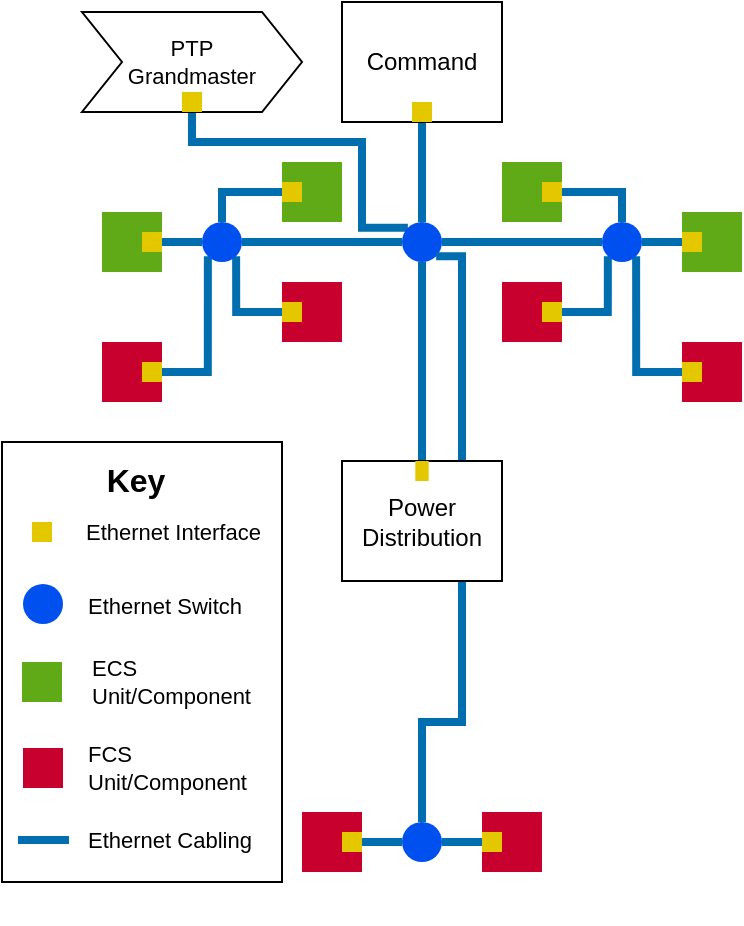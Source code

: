 <mxfile version="22.1.2" type="device">
  <diagram name="Page-1" id="j5I9t_vuzaasFnbNrQvz">
    <mxGraphModel dx="398" dy="241" grid="1" gridSize="10" guides="1" tooltips="1" connect="1" arrows="1" fold="1" page="1" pageScale="1" pageWidth="850" pageHeight="1100" math="0" shadow="0">
      <root>
        <mxCell id="0" />
        <mxCell id="1" parent="0" />
        <mxCell id="xxUHWKgeW6TAPrfkggR7-42" style="edgeStyle=orthogonalEdgeStyle;shape=connector;rounded=0;orthogonalLoop=1;jettySize=auto;html=1;entryX=1;entryY=1;entryDx=0;entryDy=0;labelBackgroundColor=default;strokeColor=#006EAF;strokeWidth=4;align=center;verticalAlign=middle;fontFamily=Helvetica;fontSize=11;fontColor=default;endArrow=none;endFill=0;fillColor=#1ba1e2;exitX=0;exitY=0.5;exitDx=0;exitDy=0;" parent="1" source="xxUHWKgeW6TAPrfkggR7-7" target="xxUHWKgeW6TAPrfkggR7-20" edge="1">
          <mxGeometry relative="1" as="geometry">
            <mxPoint x="520" y="350" as="sourcePoint" />
            <Array as="points">
              <mxPoint x="507" y="305" />
            </Array>
            <mxPoint x="510" y="330" as="targetPoint" />
          </mxGeometry>
        </mxCell>
        <mxCell id="xxUHWKgeW6TAPrfkggR7-44" style="edgeStyle=orthogonalEdgeStyle;shape=connector;rounded=0;orthogonalLoop=1;jettySize=auto;html=1;exitX=1;exitY=0.5;exitDx=0;exitDy=0;entryX=0;entryY=1;entryDx=0;entryDy=0;labelBackgroundColor=default;strokeColor=#006EAF;strokeWidth=4;align=center;verticalAlign=middle;fontFamily=Helvetica;fontSize=11;fontColor=default;endArrow=none;endFill=0;fillColor=#1ba1e2;" parent="1" source="xxUHWKgeW6TAPrfkggR7-52" target="xxUHWKgeW6TAPrfkggR7-19" edge="1">
          <mxGeometry relative="1" as="geometry">
            <Array as="points">
              <mxPoint x="293" y="305" />
            </Array>
            <mxPoint x="290" y="330" as="targetPoint" />
          </mxGeometry>
        </mxCell>
        <mxCell id="xxUHWKgeW6TAPrfkggR7-45" style="edgeStyle=orthogonalEdgeStyle;shape=connector;rounded=0;orthogonalLoop=1;jettySize=auto;html=1;exitX=0;exitY=0.5;exitDx=0;exitDy=0;entryX=1;entryY=1;entryDx=0;entryDy=0;labelBackgroundColor=default;strokeColor=#006EAF;strokeWidth=4;align=center;verticalAlign=middle;fontFamily=Helvetica;fontSize=11;fontColor=default;endArrow=none;endFill=0;fillColor=#1ba1e2;" parent="1" source="xxUHWKgeW6TAPrfkggR7-53" target="xxUHWKgeW6TAPrfkggR7-19" edge="1">
          <mxGeometry relative="1" as="geometry">
            <Array as="points">
              <mxPoint x="307" y="275" />
            </Array>
            <mxPoint x="310" y="330" as="targetPoint" />
          </mxGeometry>
        </mxCell>
        <mxCell id="xxUHWKgeW6TAPrfkggR7-43" style="edgeStyle=orthogonalEdgeStyle;shape=connector;rounded=0;orthogonalLoop=1;jettySize=auto;html=1;exitX=1;exitY=0.5;exitDx=0;exitDy=0;entryX=0;entryY=1;entryDx=0;entryDy=0;labelBackgroundColor=default;strokeColor=#006EAF;strokeWidth=4;align=center;verticalAlign=middle;fontFamily=Helvetica;fontSize=11;fontColor=default;endArrow=none;endFill=0;fillColor=#1ba1e2;" parent="1" source="xxUHWKgeW6TAPrfkggR7-10" target="xxUHWKgeW6TAPrfkggR7-20" edge="1">
          <mxGeometry relative="1" as="geometry">
            <Array as="points">
              <mxPoint x="493" y="275" />
            </Array>
            <mxPoint x="490" y="330" as="targetPoint" />
          </mxGeometry>
        </mxCell>
        <mxCell id="xxUHWKgeW6TAPrfkggR7-38" style="edgeStyle=orthogonalEdgeStyle;shape=connector;rounded=0;orthogonalLoop=1;jettySize=auto;html=1;exitX=0;exitY=0.5;exitDx=0;exitDy=0;entryX=0.5;entryY=0;entryDx=0;entryDy=0;labelBackgroundColor=default;strokeColor=#006EAF;strokeWidth=4;align=center;verticalAlign=middle;fontFamily=Helvetica;fontSize=11;fontColor=default;endArrow=none;endFill=0;fillColor=#1ba1e2;" parent="1" source="xxUHWKgeW6TAPrfkggR7-55" target="xxUHWKgeW6TAPrfkggR7-19" edge="1">
          <mxGeometry relative="1" as="geometry" />
        </mxCell>
        <mxCell id="xxUHWKgeW6TAPrfkggR7-37" style="edgeStyle=orthogonalEdgeStyle;shape=connector;rounded=0;orthogonalLoop=1;jettySize=auto;html=1;exitX=1;exitY=0.5;exitDx=0;exitDy=0;entryX=0.5;entryY=0;entryDx=0;entryDy=0;labelBackgroundColor=default;strokeColor=#006EAF;strokeWidth=4;align=center;verticalAlign=middle;fontFamily=Helvetica;fontSize=11;fontColor=default;endArrow=none;endFill=0;fillColor=#1ba1e2;" parent="1" source="xxUHWKgeW6TAPrfkggR7-56" target="xxUHWKgeW6TAPrfkggR7-20" edge="1">
          <mxGeometry relative="1" as="geometry" />
        </mxCell>
        <mxCell id="xxUHWKgeW6TAPrfkggR7-29" value="" style="edgeStyle=orthogonalEdgeStyle;shape=connector;rounded=0;orthogonalLoop=1;jettySize=auto;html=1;labelBackgroundColor=default;strokeColor=#006EAF;align=center;verticalAlign=middle;fontFamily=Helvetica;fontSize=11;fontColor=default;endArrow=none;endFill=0;fillColor=#1ba1e2;strokeWidth=4;" parent="1" source="xxUHWKgeW6TAPrfkggR7-16" target="xxUHWKgeW6TAPrfkggR7-26" edge="1">
          <mxGeometry relative="1" as="geometry" />
        </mxCell>
        <mxCell id="xxUHWKgeW6TAPrfkggR7-30" value="" style="edgeStyle=orthogonalEdgeStyle;shape=connector;rounded=0;orthogonalLoop=1;jettySize=auto;html=1;labelBackgroundColor=default;strokeColor=#006EAF;strokeWidth=4;align=center;verticalAlign=middle;fontFamily=Helvetica;fontSize=11;fontColor=default;endArrow=none;endFill=0;fillColor=#1ba1e2;" parent="1" source="xxUHWKgeW6TAPrfkggR7-17" target="xxUHWKgeW6TAPrfkggR7-26" edge="1">
          <mxGeometry relative="1" as="geometry" />
        </mxCell>
        <mxCell id="QChSWOxtYG-T92R76oFq-7" style="edgeStyle=orthogonalEdgeStyle;shape=connector;rounded=0;orthogonalLoop=1;jettySize=auto;html=1;exitX=1;exitY=0.5;exitDx=0;exitDy=0;entryX=0;entryY=0.5;entryDx=0;entryDy=0;labelBackgroundColor=default;strokeColor=#006EAF;strokeWidth=4;align=center;verticalAlign=middle;fontFamily=Helvetica;fontSize=11;fontColor=default;endArrow=none;endFill=0;fillColor=#1ba1e2;" parent="1" source="xxUHWKgeW6TAPrfkggR7-19" target="xxUHWKgeW6TAPrfkggR7-24" edge="1">
          <mxGeometry relative="1" as="geometry" />
        </mxCell>
        <mxCell id="QChSWOxtYG-T92R76oFq-12" style="edgeStyle=orthogonalEdgeStyle;shape=connector;rounded=0;orthogonalLoop=1;jettySize=auto;html=1;exitX=0;exitY=0.5;exitDx=0;exitDy=0;entryX=1;entryY=0.5;entryDx=0;entryDy=0;labelBackgroundColor=default;strokeColor=#006EAF;strokeWidth=4;align=center;verticalAlign=middle;fontFamily=Helvetica;fontSize=11;fontColor=default;endArrow=none;endFill=0;fillColor=#1ba1e2;" parent="1" source="xxUHWKgeW6TAPrfkggR7-19" target="xxUHWKgeW6TAPrfkggR7-54" edge="1">
          <mxGeometry relative="1" as="geometry" />
        </mxCell>
        <mxCell id="xxUHWKgeW6TAPrfkggR7-19" value="" style="ellipse;whiteSpace=wrap;html=1;aspect=fixed;fillColor=#0050ef;fontColor=#ffffff;strokeColor=none;" parent="1" vertex="1">
          <mxGeometry x="290" y="230" width="20" height="20" as="geometry" />
        </mxCell>
        <mxCell id="QChSWOxtYG-T92R76oFq-10" style="edgeStyle=orthogonalEdgeStyle;shape=connector;rounded=0;orthogonalLoop=1;jettySize=auto;html=1;exitX=1;exitY=0.5;exitDx=0;exitDy=0;entryX=0;entryY=0.5;entryDx=0;entryDy=0;labelBackgroundColor=default;strokeColor=#006EAF;strokeWidth=4;align=center;verticalAlign=middle;fontFamily=Helvetica;fontSize=11;fontColor=default;endArrow=none;endFill=0;fillColor=#1ba1e2;" parent="1" source="xxUHWKgeW6TAPrfkggR7-20" target="xxUHWKgeW6TAPrfkggR7-57" edge="1">
          <mxGeometry relative="1" as="geometry" />
        </mxCell>
        <mxCell id="QChSWOxtYG-T92R76oFq-13" style="edgeStyle=orthogonalEdgeStyle;shape=connector;rounded=0;orthogonalLoop=1;jettySize=auto;html=1;exitX=0;exitY=0.5;exitDx=0;exitDy=0;entryX=1;entryY=0.5;entryDx=0;entryDy=0;labelBackgroundColor=default;strokeColor=#006EAF;strokeWidth=4;align=center;verticalAlign=middle;fontFamily=Helvetica;fontSize=11;fontColor=default;endArrow=none;endFill=0;fillColor=#1ba1e2;" parent="1" source="xxUHWKgeW6TAPrfkggR7-20" target="xxUHWKgeW6TAPrfkggR7-24" edge="1">
          <mxGeometry relative="1" as="geometry" />
        </mxCell>
        <mxCell id="xxUHWKgeW6TAPrfkggR7-20" value="" style="ellipse;whiteSpace=wrap;html=1;aspect=fixed;fillColor=#0050ef;fontColor=#ffffff;strokeColor=none;" parent="1" vertex="1">
          <mxGeometry x="490" y="230" width="20" height="20" as="geometry" />
        </mxCell>
        <mxCell id="xxUHWKgeW6TAPrfkggR7-68" style="edgeStyle=orthogonalEdgeStyle;shape=connector;rounded=0;orthogonalLoop=1;jettySize=auto;html=1;exitX=0.5;exitY=0;exitDx=0;exitDy=0;entryX=0.5;entryY=1;entryDx=0;entryDy=0;labelBackgroundColor=default;strokeColor=#006EAF;strokeWidth=4;align=center;verticalAlign=middle;fontFamily=Helvetica;fontSize=11;fontColor=default;endArrow=none;endFill=0;fillColor=#1ba1e2;" parent="1" source="xxUHWKgeW6TAPrfkggR7-24" target="xxUHWKgeW6TAPrfkggR7-2" edge="1">
          <mxGeometry relative="1" as="geometry" />
        </mxCell>
        <mxCell id="QChSWOxtYG-T92R76oFq-5" style="edgeStyle=orthogonalEdgeStyle;shape=connector;rounded=0;orthogonalLoop=1;jettySize=auto;html=1;exitX=0;exitY=0;exitDx=0;exitDy=0;entryX=0.5;entryY=1;entryDx=0;entryDy=0;labelBackgroundColor=default;strokeColor=#006EAF;strokeWidth=4;align=center;verticalAlign=middle;fontFamily=Helvetica;fontSize=11;fontColor=default;endArrow=none;endFill=0;fillColor=#1ba1e2;" parent="1" source="xxUHWKgeW6TAPrfkggR7-24" target="QChSWOxtYG-T92R76oFq-2" edge="1">
          <mxGeometry relative="1" as="geometry">
            <Array as="points">
              <mxPoint x="370" y="233" />
              <mxPoint x="370" y="190" />
              <mxPoint x="285" y="190" />
            </Array>
          </mxGeometry>
        </mxCell>
        <mxCell id="xxUHWKgeW6TAPrfkggR7-24" value="" style="ellipse;whiteSpace=wrap;html=1;aspect=fixed;fillColor=#0050ef;fontColor=#ffffff;strokeColor=none;" parent="1" vertex="1">
          <mxGeometry x="390" y="230" width="20" height="20" as="geometry" />
        </mxCell>
        <mxCell id="QChSWOxtYG-T92R76oFq-6" style="edgeStyle=orthogonalEdgeStyle;shape=connector;rounded=0;orthogonalLoop=1;jettySize=auto;html=1;exitX=0.5;exitY=0;exitDx=0;exitDy=0;entryX=1;entryY=1;entryDx=0;entryDy=0;labelBackgroundColor=default;strokeColor=#006EAF;strokeWidth=4;align=center;verticalAlign=middle;fontFamily=Helvetica;fontSize=11;fontColor=default;endArrow=none;endFill=0;fillColor=#1ba1e2;" parent="1" source="xxUHWKgeW6TAPrfkggR7-26" target="xxUHWKgeW6TAPrfkggR7-24" edge="1">
          <mxGeometry relative="1" as="geometry">
            <Array as="points">
              <mxPoint x="400" y="480" />
              <mxPoint x="420" y="480" />
              <mxPoint x="420" y="247" />
            </Array>
          </mxGeometry>
        </mxCell>
        <mxCell id="xxUHWKgeW6TAPrfkggR7-26" value="" style="ellipse;whiteSpace=wrap;html=1;aspect=fixed;fillColor=#0050ef;fontColor=#ffffff;strokeColor=none;" parent="1" vertex="1">
          <mxGeometry x="390" y="530" width="20" height="20" as="geometry" />
        </mxCell>
        <mxCell id="xxUHWKgeW6TAPrfkggR7-90" value="" style="group;align=left;" parent="1" vertex="1" connectable="0">
          <mxGeometry x="190" y="340" width="140" height="241" as="geometry" />
        </mxCell>
        <mxCell id="xxUHWKgeW6TAPrfkggR7-72" value="" style="whiteSpace=wrap;html=1;fontFamily=Helvetica;fontSize=11;fontColor=default;" parent="xxUHWKgeW6TAPrfkggR7-90" vertex="1">
          <mxGeometry width="140" height="220" as="geometry" />
        </mxCell>
        <mxCell id="xxUHWKgeW6TAPrfkggR7-83" value="" style="group" parent="xxUHWKgeW6TAPrfkggR7-90" vertex="1" connectable="0">
          <mxGeometry x="15" y="30" width="115" height="30" as="geometry" />
        </mxCell>
        <mxCell id="xxUHWKgeW6TAPrfkggR7-74" value="" style="whiteSpace=wrap;html=1;fontFamily=Helvetica;fontSize=11;fontColor=#000000;fillColor=#e3c800;strokeColor=none;" parent="xxUHWKgeW6TAPrfkggR7-83" vertex="1">
          <mxGeometry y="10" width="10" height="10" as="geometry" />
        </mxCell>
        <mxCell id="xxUHWKgeW6TAPrfkggR7-81" value="Ethernet Interface" style="text;strokeColor=none;align=left;fillColor=none;html=1;verticalAlign=middle;whiteSpace=wrap;rounded=0;fontSize=11;fontFamily=Helvetica;fontColor=default;" parent="xxUHWKgeW6TAPrfkggR7-83" vertex="1">
          <mxGeometry x="25" width="90" height="30" as="geometry" />
        </mxCell>
        <mxCell id="xxUHWKgeW6TAPrfkggR7-73" value="&lt;b style=&quot;font-size: 16px;&quot;&gt;Key&lt;/b&gt;" style="text;strokeColor=none;align=center;fillColor=none;html=1;verticalAlign=middle;whiteSpace=wrap;rounded=0;fontSize=16;fontFamily=Helvetica;fontColor=default;" parent="xxUHWKgeW6TAPrfkggR7-83" vertex="1">
          <mxGeometry x="32" y="-21" width="40" height="20" as="geometry" />
        </mxCell>
        <mxCell id="xxUHWKgeW6TAPrfkggR7-84" value="" style="group;align=left;" parent="xxUHWKgeW6TAPrfkggR7-90" vertex="1" connectable="0">
          <mxGeometry x="10.5" y="148" width="120" height="30" as="geometry" />
        </mxCell>
        <mxCell id="xxUHWKgeW6TAPrfkggR7-76" value="" style="whiteSpace=wrap;html=1;aspect=fixed;fillColor=#C7002D;fontColor=#ffffff;strokeColor=none;" parent="xxUHWKgeW6TAPrfkggR7-84" vertex="1">
          <mxGeometry y="5" width="20" height="20" as="geometry" />
        </mxCell>
        <mxCell id="xxUHWKgeW6TAPrfkggR7-82" value="FCS Unit/Component" style="text;strokeColor=none;align=left;fillColor=none;html=1;verticalAlign=middle;whiteSpace=wrap;rounded=0;fontSize=11;fontFamily=Helvetica;fontColor=default;" parent="xxUHWKgeW6TAPrfkggR7-84" vertex="1">
          <mxGeometry x="30" width="90" height="30" as="geometry" />
        </mxCell>
        <mxCell id="xxUHWKgeW6TAPrfkggR7-87" value="" style="group" parent="xxUHWKgeW6TAPrfkggR7-90" vertex="1" connectable="0">
          <mxGeometry x="10" y="105" width="130" height="30" as="geometry" />
        </mxCell>
        <mxCell id="xxUHWKgeW6TAPrfkggR7-78" value="" style="whiteSpace=wrap;html=1;aspect=fixed;fillColor=#60a917;fontColor=#ffffff;strokeColor=none;" parent="xxUHWKgeW6TAPrfkggR7-87" vertex="1">
          <mxGeometry y="5" width="20" height="20" as="geometry" />
        </mxCell>
        <mxCell id="xxUHWKgeW6TAPrfkggR7-86" value="ECS Unit/Component" style="text;strokeColor=none;align=left;fillColor=none;html=1;verticalAlign=middle;whiteSpace=wrap;rounded=0;fontSize=11;fontFamily=Helvetica;fontColor=default;" parent="xxUHWKgeW6TAPrfkggR7-87" vertex="1">
          <mxGeometry x="33" width="85" height="30" as="geometry" />
        </mxCell>
        <mxCell id="xxUHWKgeW6TAPrfkggR7-89" value="" style="group" parent="xxUHWKgeW6TAPrfkggR7-90" vertex="1" connectable="0">
          <mxGeometry x="10.5" y="67" width="120" height="30" as="geometry" />
        </mxCell>
        <mxCell id="xxUHWKgeW6TAPrfkggR7-79" value="" style="ellipse;whiteSpace=wrap;html=1;aspect=fixed;fillColor=#0050ef;fontColor=#ffffff;strokeColor=none;" parent="xxUHWKgeW6TAPrfkggR7-89" vertex="1">
          <mxGeometry y="4" width="20" height="20" as="geometry" />
        </mxCell>
        <mxCell id="xxUHWKgeW6TAPrfkggR7-88" value="Ethernet Switch" style="text;strokeColor=none;align=left;fillColor=none;html=1;verticalAlign=middle;whiteSpace=wrap;rounded=0;fontSize=11;fontFamily=Helvetica;fontColor=default;" parent="xxUHWKgeW6TAPrfkggR7-89" vertex="1">
          <mxGeometry x="30" width="90" height="30" as="geometry" />
        </mxCell>
        <mxCell id="xxUHWKgeW6TAPrfkggR7-104" value="" style="group" parent="xxUHWKgeW6TAPrfkggR7-90" vertex="1" connectable="0">
          <mxGeometry x="31.5" y="184" width="99" height="30" as="geometry" />
        </mxCell>
        <mxCell id="xxUHWKgeW6TAPrfkggR7-102" value="Ethernet Cabling" style="text;strokeColor=none;align=left;fillColor=none;html=1;verticalAlign=middle;whiteSpace=wrap;rounded=0;fontSize=11;fontFamily=Helvetica;fontColor=default;" parent="xxUHWKgeW6TAPrfkggR7-104" vertex="1">
          <mxGeometry x="9" width="90" height="30" as="geometry" />
        </mxCell>
        <mxCell id="xxUHWKgeW6TAPrfkggR7-103" value="" style="edgeStyle=orthogonalEdgeStyle;shape=connector;rounded=0;orthogonalLoop=1;jettySize=auto;html=1;labelBackgroundColor=default;strokeColor=#006EAF;strokeWidth=4;align=center;verticalAlign=middle;fontFamily=Helvetica;fontSize=11;fontColor=default;endArrow=none;endFill=0;fillColor=#1ba1e2;" parent="xxUHWKgeW6TAPrfkggR7-104" edge="1">
          <mxGeometry relative="1" as="geometry">
            <mxPoint x="-23.5" y="15.03" as="sourcePoint" />
            <mxPoint x="2" y="14.97" as="targetPoint" />
            <Array as="points">
              <mxPoint y="14.97" />
            </Array>
          </mxGeometry>
        </mxCell>
        <mxCell id="xxUHWKgeW6TAPrfkggR7-99" style="edgeStyle=orthogonalEdgeStyle;shape=connector;rounded=0;orthogonalLoop=1;jettySize=auto;html=1;exitX=0.5;exitY=1;exitDx=0;exitDy=0;entryX=0.5;entryY=0;entryDx=0;entryDy=0;labelBackgroundColor=default;strokeColor=#006EAF;strokeWidth=4;align=center;verticalAlign=middle;fontFamily=Helvetica;fontSize=11;fontColor=default;endArrow=none;endFill=0;fillColor=#1ba1e2;" parent="1" source="xxUHWKgeW6TAPrfkggR7-24" target="xxUHWKgeW6TAPrfkggR7-92" edge="1">
          <mxGeometry relative="1" as="geometry" />
        </mxCell>
        <mxCell id="xxUHWKgeW6TAPrfkggR7-106" value="" style="group" parent="1" vertex="1" connectable="0">
          <mxGeometry x="360" y="349.5" width="80" height="60" as="geometry" />
        </mxCell>
        <mxCell id="xxUHWKgeW6TAPrfkggR7-5" value="Power Distribution" style="whiteSpace=wrap;html=1;" parent="xxUHWKgeW6TAPrfkggR7-106" vertex="1">
          <mxGeometry width="80" height="60" as="geometry" />
        </mxCell>
        <mxCell id="xxUHWKgeW6TAPrfkggR7-92" value="" style="whiteSpace=wrap;html=1;fontFamily=Helvetica;fontSize=11;fontColor=#000000;fillColor=#e3c800;strokeColor=none;" parent="xxUHWKgeW6TAPrfkggR7-106" vertex="1">
          <mxGeometry x="36.667" width="6.667" height="10" as="geometry" />
        </mxCell>
        <mxCell id="xxUHWKgeW6TAPrfkggR7-107" value="" style="group" parent="1" vertex="1" connectable="0">
          <mxGeometry x="430" y="525" width="30" height="30" as="geometry" />
        </mxCell>
        <mxCell id="xxUHWKgeW6TAPrfkggR7-16" value="" style="whiteSpace=wrap;html=1;aspect=fixed;fillColor=#C7002D;fontColor=#ffffff;strokeColor=none;" parent="xxUHWKgeW6TAPrfkggR7-107" vertex="1">
          <mxGeometry width="30" height="30" as="geometry" />
        </mxCell>
        <mxCell id="xxUHWKgeW6TAPrfkggR7-49" value="" style="whiteSpace=wrap;html=1;fontFamily=Helvetica;fontSize=11;fontColor=#000000;fillColor=#e3c800;strokeColor=none;" parent="xxUHWKgeW6TAPrfkggR7-107" vertex="1">
          <mxGeometry y="10" width="10" height="10" as="geometry" />
        </mxCell>
        <mxCell id="xxUHWKgeW6TAPrfkggR7-108" value="" style="group" parent="1" vertex="1" connectable="0">
          <mxGeometry x="340" y="525" width="30" height="30" as="geometry" />
        </mxCell>
        <mxCell id="xxUHWKgeW6TAPrfkggR7-17" value="" style="whiteSpace=wrap;html=1;aspect=fixed;fillColor=#C7002D;fontColor=#ffffff;strokeColor=none;" parent="xxUHWKgeW6TAPrfkggR7-108" vertex="1">
          <mxGeometry width="30" height="30" as="geometry" />
        </mxCell>
        <mxCell id="xxUHWKgeW6TAPrfkggR7-51" value="" style="whiteSpace=wrap;html=1;fontFamily=Helvetica;fontSize=11;fontColor=#000000;fillColor=#e3c800;strokeColor=none;" parent="xxUHWKgeW6TAPrfkggR7-108" vertex="1">
          <mxGeometry x="20" y="10" width="10" height="10" as="geometry" />
        </mxCell>
        <mxCell id="xxUHWKgeW6TAPrfkggR7-109" value="" style="group" parent="1" vertex="1" connectable="0">
          <mxGeometry x="530" y="225" width="30" height="30" as="geometry" />
        </mxCell>
        <mxCell id="xxUHWKgeW6TAPrfkggR7-13" value="" style="whiteSpace=wrap;html=1;aspect=fixed;fillColor=#60a917;fontColor=#ffffff;strokeColor=none;" parent="xxUHWKgeW6TAPrfkggR7-109" vertex="1">
          <mxGeometry width="30" height="30" as="geometry" />
        </mxCell>
        <mxCell id="xxUHWKgeW6TAPrfkggR7-57" value="" style="whiteSpace=wrap;html=1;fontFamily=Helvetica;fontSize=11;fontColor=#000000;fillColor=#e3c800;strokeColor=none;" parent="xxUHWKgeW6TAPrfkggR7-109" vertex="1">
          <mxGeometry y="10" width="10" height="10" as="geometry" />
        </mxCell>
        <mxCell id="xxUHWKgeW6TAPrfkggR7-110" value="" style="group" parent="1" vertex="1" connectable="0">
          <mxGeometry x="440" y="200" width="30" height="30" as="geometry" />
        </mxCell>
        <mxCell id="xxUHWKgeW6TAPrfkggR7-14" value="" style="whiteSpace=wrap;html=1;aspect=fixed;fillColor=#60a917;fontColor=#ffffff;strokeColor=none;" parent="xxUHWKgeW6TAPrfkggR7-110" vertex="1">
          <mxGeometry width="30" height="30" as="geometry" />
        </mxCell>
        <mxCell id="xxUHWKgeW6TAPrfkggR7-56" value="" style="whiteSpace=wrap;html=1;fontFamily=Helvetica;fontSize=11;fontColor=#000000;fillColor=#e3c800;strokeColor=none;" parent="xxUHWKgeW6TAPrfkggR7-110" vertex="1">
          <mxGeometry x="20" y="10" width="10" height="10" as="geometry" />
        </mxCell>
        <mxCell id="xxUHWKgeW6TAPrfkggR7-111" value="" style="group" parent="1" vertex="1" connectable="0">
          <mxGeometry x="330" y="200" width="30" height="30" as="geometry" />
        </mxCell>
        <mxCell id="xxUHWKgeW6TAPrfkggR7-12" value="" style="whiteSpace=wrap;html=1;aspect=fixed;fillColor=#60a917;fontColor=#ffffff;strokeColor=none;" parent="xxUHWKgeW6TAPrfkggR7-111" vertex="1">
          <mxGeometry width="30" height="30" as="geometry" />
        </mxCell>
        <mxCell id="xxUHWKgeW6TAPrfkggR7-55" value="" style="whiteSpace=wrap;html=1;fontFamily=Helvetica;fontSize=11;fontColor=#000000;fillColor=#e3c800;strokeColor=none;" parent="xxUHWKgeW6TAPrfkggR7-111" vertex="1">
          <mxGeometry y="10" width="10" height="10" as="geometry" />
        </mxCell>
        <mxCell id="xxUHWKgeW6TAPrfkggR7-112" value="" style="group" parent="1" vertex="1" connectable="0">
          <mxGeometry x="240" y="225" width="30" height="30" as="geometry" />
        </mxCell>
        <mxCell id="xxUHWKgeW6TAPrfkggR7-15" value="" style="whiteSpace=wrap;html=1;aspect=fixed;fillColor=#60a917;fontColor=#ffffff;strokeColor=none;" parent="xxUHWKgeW6TAPrfkggR7-112" vertex="1">
          <mxGeometry width="30" height="30" as="geometry" />
        </mxCell>
        <mxCell id="xxUHWKgeW6TAPrfkggR7-54" value="" style="whiteSpace=wrap;html=1;fontFamily=Helvetica;fontSize=11;fontColor=#000000;fillColor=#e3c800;strokeColor=none;" parent="xxUHWKgeW6TAPrfkggR7-112" vertex="1">
          <mxGeometry x="20" y="10" width="10" height="10" as="geometry" />
        </mxCell>
        <mxCell id="xxUHWKgeW6TAPrfkggR7-113" value="" style="group" parent="1" vertex="1" connectable="0">
          <mxGeometry x="240" y="290" width="30" height="30" as="geometry" />
        </mxCell>
        <mxCell id="xxUHWKgeW6TAPrfkggR7-8" value="" style="whiteSpace=wrap;html=1;aspect=fixed;fillColor=#C7002D;fontColor=#ffffff;strokeColor=none;" parent="xxUHWKgeW6TAPrfkggR7-113" vertex="1">
          <mxGeometry width="30" height="30" as="geometry" />
        </mxCell>
        <mxCell id="xxUHWKgeW6TAPrfkggR7-52" value="" style="whiteSpace=wrap;html=1;fontFamily=Helvetica;fontSize=11;fontColor=#000000;fillColor=#e3c800;strokeColor=none;" parent="xxUHWKgeW6TAPrfkggR7-113" vertex="1">
          <mxGeometry x="20" y="10" width="10" height="10" as="geometry" />
        </mxCell>
        <mxCell id="xxUHWKgeW6TAPrfkggR7-114" value="" style="group" parent="1" vertex="1" connectable="0">
          <mxGeometry x="330" y="260" width="30" height="30" as="geometry" />
        </mxCell>
        <mxCell id="xxUHWKgeW6TAPrfkggR7-9" value="" style="whiteSpace=wrap;html=1;aspect=fixed;fillColor=#C7002D;fontColor=#ffffff;strokeColor=none;" parent="xxUHWKgeW6TAPrfkggR7-114" vertex="1">
          <mxGeometry width="30" height="30" as="geometry" />
        </mxCell>
        <mxCell id="xxUHWKgeW6TAPrfkggR7-53" value="" style="whiteSpace=wrap;html=1;fontFamily=Helvetica;fontSize=11;fontColor=#000000;fillColor=#e3c800;strokeColor=none;" parent="xxUHWKgeW6TAPrfkggR7-114" vertex="1">
          <mxGeometry y="10" width="10" height="10" as="geometry" />
        </mxCell>
        <mxCell id="xxUHWKgeW6TAPrfkggR7-115" value="" style="group" parent="1" vertex="1" connectable="0">
          <mxGeometry x="530" y="290" width="30" height="30" as="geometry" />
        </mxCell>
        <mxCell id="xxUHWKgeW6TAPrfkggR7-7" value="" style="whiteSpace=wrap;html=1;aspect=fixed;fillColor=#C7002D;fontColor=#ffffff;strokeColor=none;" parent="xxUHWKgeW6TAPrfkggR7-115" vertex="1">
          <mxGeometry width="30" height="30" as="geometry" />
        </mxCell>
        <mxCell id="xxUHWKgeW6TAPrfkggR7-50" value="" style="whiteSpace=wrap;html=1;fontFamily=Helvetica;fontSize=11;fontColor=#000000;fillColor=#e3c800;strokeColor=none;" parent="xxUHWKgeW6TAPrfkggR7-115" vertex="1">
          <mxGeometry y="10" width="10" height="10" as="geometry" />
        </mxCell>
        <mxCell id="xxUHWKgeW6TAPrfkggR7-116" value="" style="group" parent="1" vertex="1" connectable="0">
          <mxGeometry x="440" y="260" width="30" height="30" as="geometry" />
        </mxCell>
        <mxCell id="xxUHWKgeW6TAPrfkggR7-10" value="" style="whiteSpace=wrap;html=1;aspect=fixed;fillColor=#C7002D;fontColor=#ffffff;strokeColor=none;" parent="xxUHWKgeW6TAPrfkggR7-116" vertex="1">
          <mxGeometry width="30" height="30" as="geometry" />
        </mxCell>
        <mxCell id="xxUHWKgeW6TAPrfkggR7-58" value="" style="whiteSpace=wrap;html=1;fontFamily=Helvetica;fontSize=11;fontColor=#000000;fillColor=#e3c800;strokeColor=none;" parent="xxUHWKgeW6TAPrfkggR7-116" vertex="1">
          <mxGeometry x="20" y="10" width="10" height="10" as="geometry" />
        </mxCell>
        <mxCell id="xxUHWKgeW6TAPrfkggR7-117" value="" style="group" parent="1" vertex="1" connectable="0">
          <mxGeometry x="360" y="120" width="80" height="60" as="geometry" />
        </mxCell>
        <mxCell id="xxUHWKgeW6TAPrfkggR7-2" value="Command" style="whiteSpace=wrap;html=1;" parent="xxUHWKgeW6TAPrfkggR7-117" vertex="1">
          <mxGeometry width="80" height="60" as="geometry" />
        </mxCell>
        <mxCell id="xxUHWKgeW6TAPrfkggR7-69" value="" style="whiteSpace=wrap;html=1;fontFamily=Helvetica;fontSize=11;fontColor=#000000;fillColor=#e3c800;strokeColor=none;" parent="xxUHWKgeW6TAPrfkggR7-117" vertex="1">
          <mxGeometry x="35" y="50" width="10" height="10" as="geometry" />
        </mxCell>
        <mxCell id="QChSWOxtYG-T92R76oFq-4" value="" style="group" parent="1" vertex="1" connectable="0">
          <mxGeometry x="230" y="125" width="110" height="50" as="geometry" />
        </mxCell>
        <mxCell id="QChSWOxtYG-T92R76oFq-2" value="PTP &lt;br&gt;Grandmaster" style="shape=step;perimeter=stepPerimeter;whiteSpace=wrap;html=1;fixedSize=1;fontFamily=Helvetica;fontSize=11;fontColor=default;" parent="QChSWOxtYG-T92R76oFq-4" vertex="1">
          <mxGeometry width="110" height="50" as="geometry" />
        </mxCell>
        <mxCell id="QChSWOxtYG-T92R76oFq-3" value="" style="whiteSpace=wrap;html=1;fontFamily=Helvetica;fontSize=11;fontColor=#000000;fillColor=#e3c800;strokeColor=none;" parent="QChSWOxtYG-T92R76oFq-4" vertex="1">
          <mxGeometry x="50" y="40" width="10" height="10" as="geometry" />
        </mxCell>
      </root>
    </mxGraphModel>
  </diagram>
</mxfile>
